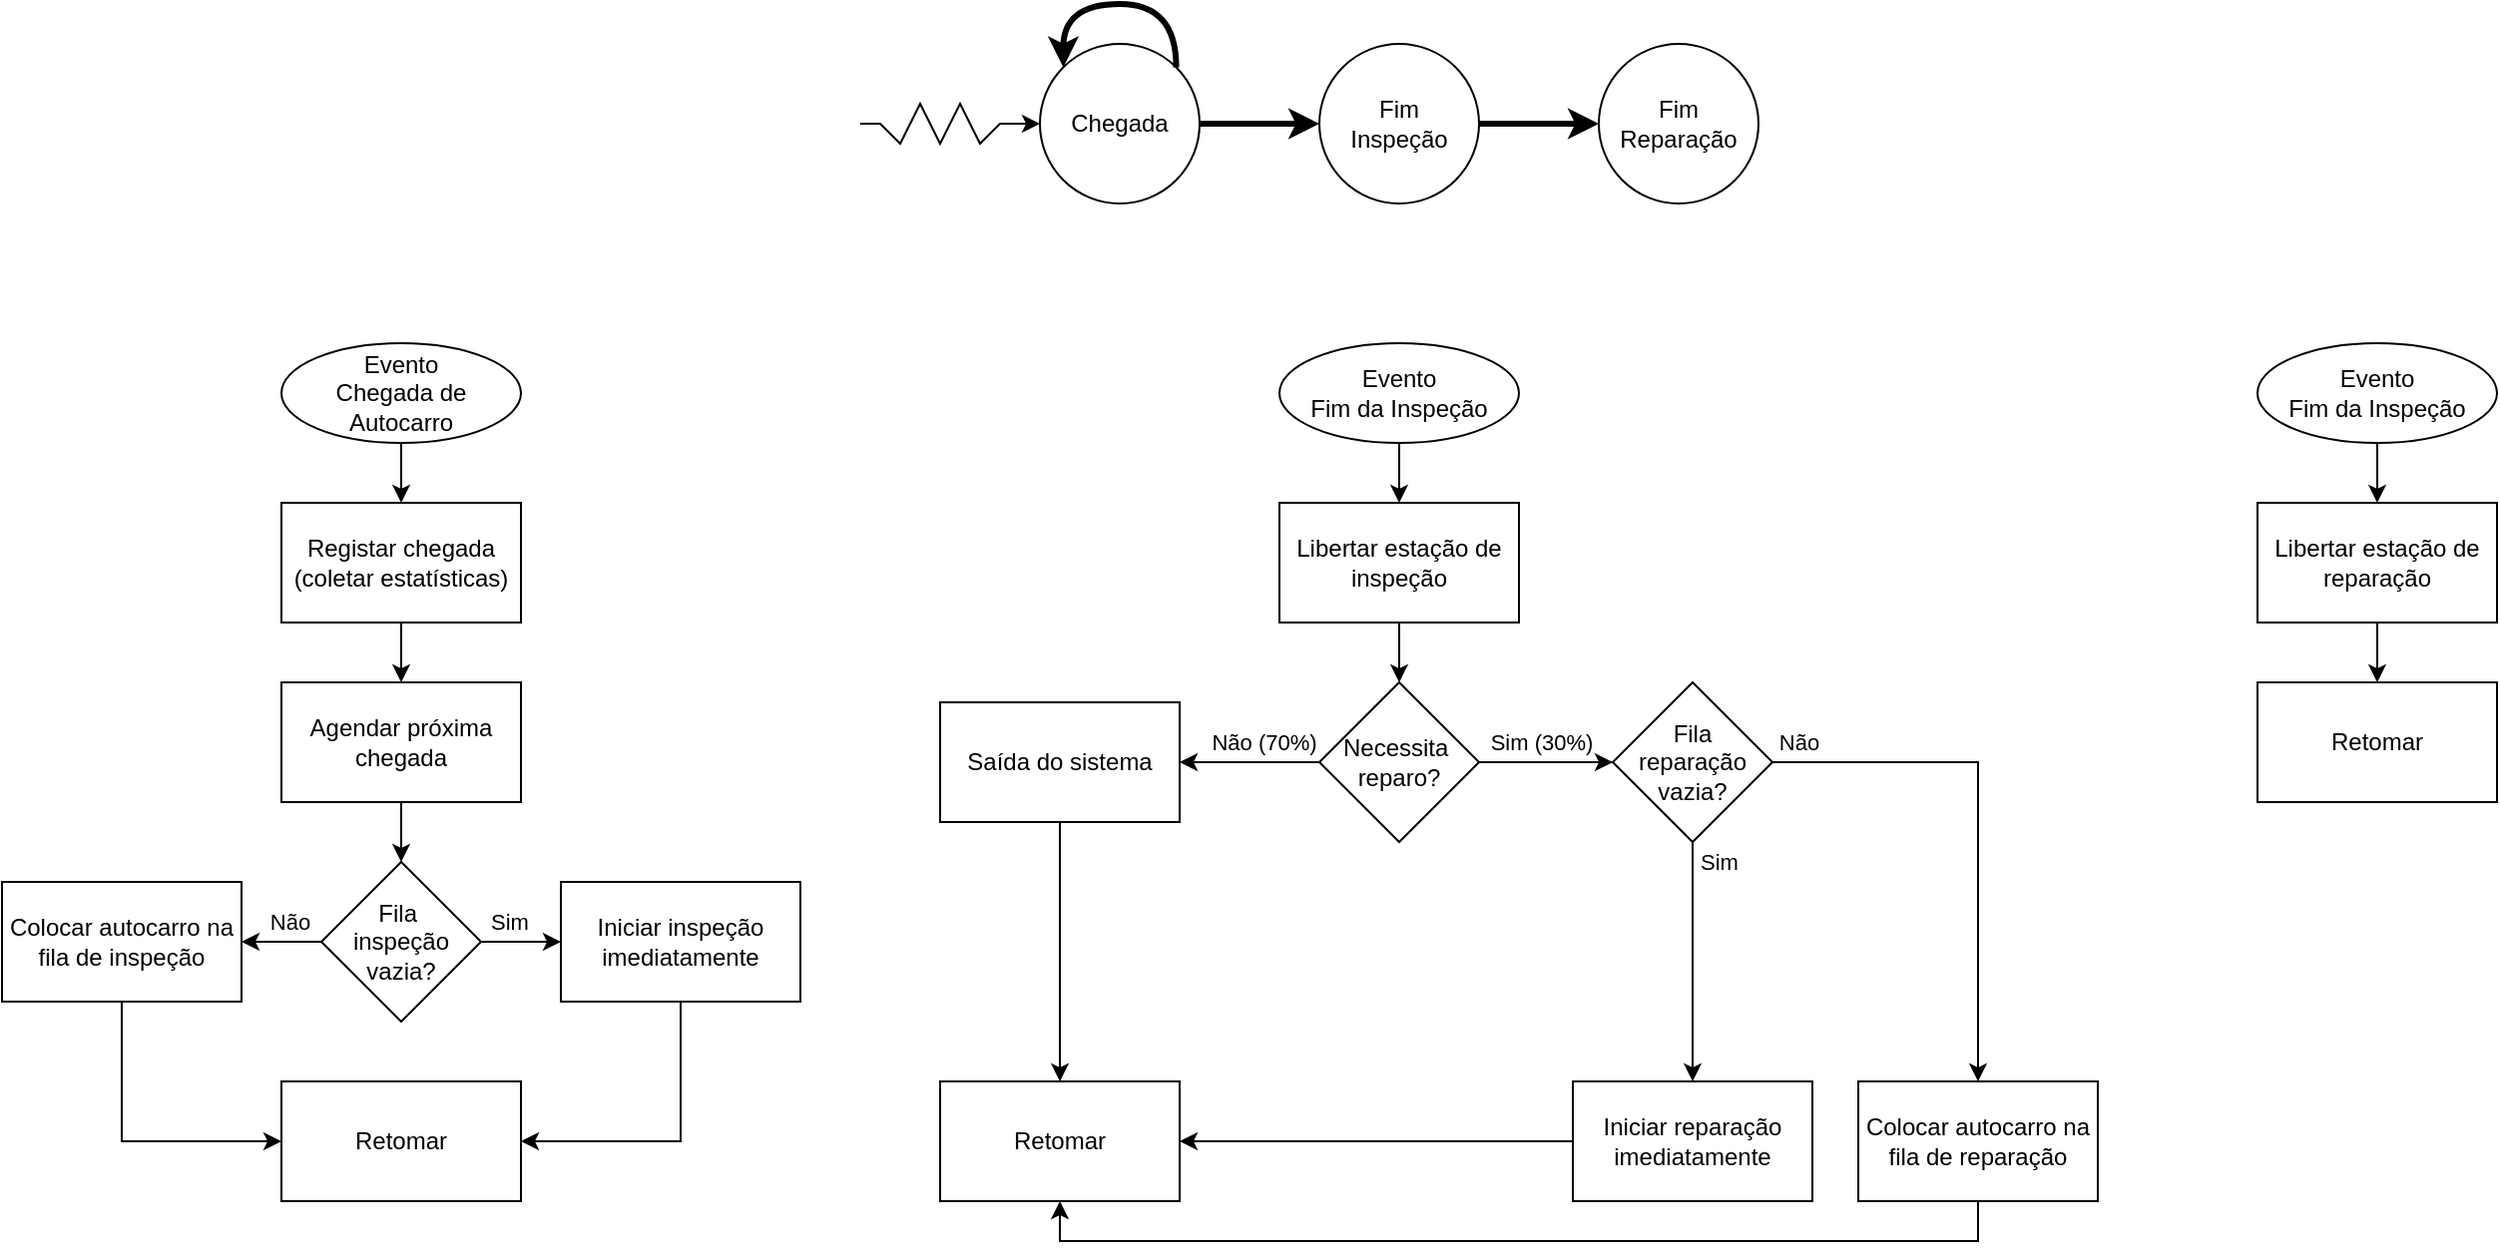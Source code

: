 <mxfile version="26.2.2">
  <diagram name="Event Graph" id="xQIqP9B8EkHaDndvP4lS">
    <mxGraphModel dx="1685" dy="668" grid="1" gridSize="10" guides="1" tooltips="1" connect="1" arrows="1" fold="1" page="1" pageScale="1" pageWidth="827" pageHeight="1169" math="0" shadow="0">
      <root>
        <mxCell id="0" />
        <mxCell id="1" parent="0" />
        <mxCell id="64srJHB6CfgUwi0BDVQg-17" style="edgeStyle=orthogonalEdgeStyle;rounded=0;orthogonalLoop=1;jettySize=auto;html=1;exitX=1;exitY=0.5;exitDx=0;exitDy=0;entryX=0;entryY=0.5;entryDx=0;entryDy=0;strokeWidth=3;" edge="1" parent="1" source="64srJHB6CfgUwi0BDVQg-12" target="64srJHB6CfgUwi0BDVQg-13">
          <mxGeometry relative="1" as="geometry" />
        </mxCell>
        <mxCell id="64srJHB6CfgUwi0BDVQg-12" value="Chegada" style="ellipse;whiteSpace=wrap;html=1;aspect=fixed;" vertex="1" parent="1">
          <mxGeometry x="250" y="250" width="80" height="80" as="geometry" />
        </mxCell>
        <mxCell id="64srJHB6CfgUwi0BDVQg-18" style="edgeStyle=orthogonalEdgeStyle;rounded=0;orthogonalLoop=1;jettySize=auto;html=1;exitX=1;exitY=0.5;exitDx=0;exitDy=0;entryX=0;entryY=0.5;entryDx=0;entryDy=0;strokeWidth=3;" edge="1" parent="1" source="64srJHB6CfgUwi0BDVQg-13" target="64srJHB6CfgUwi0BDVQg-14">
          <mxGeometry relative="1" as="geometry" />
        </mxCell>
        <mxCell id="64srJHB6CfgUwi0BDVQg-13" value="Fim&lt;br&gt;Inspeção" style="ellipse;whiteSpace=wrap;html=1;aspect=fixed;" vertex="1" parent="1">
          <mxGeometry x="390" y="250" width="80" height="80" as="geometry" />
        </mxCell>
        <mxCell id="64srJHB6CfgUwi0BDVQg-14" value="Fim&lt;br&gt;Reparação" style="ellipse;whiteSpace=wrap;html=1;aspect=fixed;" vertex="1" parent="1">
          <mxGeometry x="530" y="250" width="80" height="80" as="geometry" />
        </mxCell>
        <mxCell id="64srJHB6CfgUwi0BDVQg-15" style="edgeStyle=orthogonalEdgeStyle;rounded=0;orthogonalLoop=1;jettySize=auto;html=1;exitX=1;exitY=0;exitDx=0;exitDy=0;entryX=0;entryY=0;entryDx=0;entryDy=0;curved=1;strokeWidth=3;" edge="1" parent="1" source="64srJHB6CfgUwi0BDVQg-12" target="64srJHB6CfgUwi0BDVQg-12">
          <mxGeometry relative="1" as="geometry">
            <Array as="points">
              <mxPoint x="319" y="230" />
              <mxPoint x="262" y="230" />
            </Array>
          </mxGeometry>
        </mxCell>
        <mxCell id="64srJHB6CfgUwi0BDVQg-22" value="" style="endArrow=classic;html=1;rounded=0;entryX=0;entryY=0.5;entryDx=0;entryDy=0;" edge="1" parent="1" target="64srJHB6CfgUwi0BDVQg-12">
          <mxGeometry width="50" height="50" relative="1" as="geometry">
            <mxPoint x="160" y="290" as="sourcePoint" />
            <mxPoint x="340" y="260" as="targetPoint" />
            <Array as="points">
              <mxPoint x="170" y="290" />
              <mxPoint x="180" y="300" />
              <mxPoint x="190" y="280" />
              <mxPoint x="200" y="300" />
              <mxPoint x="210" y="280" />
              <mxPoint x="220" y="300" />
              <mxPoint x="230" y="290" />
            </Array>
          </mxGeometry>
        </mxCell>
        <mxCell id="2UPEshlx9W18VEsSvaUy-1" style="edgeStyle=orthogonalEdgeStyle;rounded=0;orthogonalLoop=1;jettySize=auto;html=1;exitX=0.5;exitY=1;exitDx=0;exitDy=0;entryX=0.5;entryY=0;entryDx=0;entryDy=0;" edge="1" parent="1" source="2UPEshlx9W18VEsSvaUy-2" target="2UPEshlx9W18VEsSvaUy-4">
          <mxGeometry relative="1" as="geometry" />
        </mxCell>
        <mxCell id="2UPEshlx9W18VEsSvaUy-2" value="Evento&lt;br&gt;Chegada de Autocarro" style="ellipse;whiteSpace=wrap;html=1;" vertex="1" parent="1">
          <mxGeometry x="-130" y="400" width="120" height="50" as="geometry" />
        </mxCell>
        <mxCell id="2UPEshlx9W18VEsSvaUy-3" style="edgeStyle=orthogonalEdgeStyle;rounded=0;orthogonalLoop=1;jettySize=auto;html=1;exitX=0.5;exitY=1;exitDx=0;exitDy=0;entryX=0.5;entryY=0;entryDx=0;entryDy=0;" edge="1" parent="1" source="2UPEshlx9W18VEsSvaUy-4" target="2UPEshlx9W18VEsSvaUy-6">
          <mxGeometry relative="1" as="geometry" />
        </mxCell>
        <mxCell id="2UPEshlx9W18VEsSvaUy-4" value="Registar chegada&lt;br&gt;(coletar estatísticas)" style="rounded=0;whiteSpace=wrap;html=1;" vertex="1" parent="1">
          <mxGeometry x="-130" y="480" width="120" height="60" as="geometry" />
        </mxCell>
        <mxCell id="2UPEshlx9W18VEsSvaUy-5" style="edgeStyle=orthogonalEdgeStyle;rounded=0;orthogonalLoop=1;jettySize=auto;html=1;exitX=0.5;exitY=1;exitDx=0;exitDy=0;entryX=0.5;entryY=0;entryDx=0;entryDy=0;" edge="1" parent="1" source="2UPEshlx9W18VEsSvaUy-6" target="2UPEshlx9W18VEsSvaUy-16">
          <mxGeometry relative="1" as="geometry" />
        </mxCell>
        <mxCell id="2UPEshlx9W18VEsSvaUy-6" value="Agendar próxima chegada" style="rounded=0;whiteSpace=wrap;html=1;" vertex="1" parent="1">
          <mxGeometry x="-130" y="570" width="120" height="60" as="geometry" />
        </mxCell>
        <mxCell id="2UPEshlx9W18VEsSvaUy-7" style="edgeStyle=orthogonalEdgeStyle;rounded=0;orthogonalLoop=1;jettySize=auto;html=1;exitX=0.5;exitY=1;exitDx=0;exitDy=0;entryX=1;entryY=0.5;entryDx=0;entryDy=0;" edge="1" parent="1" source="2UPEshlx9W18VEsSvaUy-8" target="2UPEshlx9W18VEsSvaUy-11">
          <mxGeometry relative="1" as="geometry" />
        </mxCell>
        <mxCell id="2UPEshlx9W18VEsSvaUy-8" value="Iniciar inspeção imediatamente" style="rounded=0;whiteSpace=wrap;html=1;" vertex="1" parent="1">
          <mxGeometry x="10" y="670" width="120" height="60" as="geometry" />
        </mxCell>
        <mxCell id="2UPEshlx9W18VEsSvaUy-9" style="edgeStyle=orthogonalEdgeStyle;rounded=0;orthogonalLoop=1;jettySize=auto;html=1;exitX=0.5;exitY=1;exitDx=0;exitDy=0;entryX=0;entryY=0.5;entryDx=0;entryDy=0;" edge="1" parent="1" source="2UPEshlx9W18VEsSvaUy-10" target="2UPEshlx9W18VEsSvaUy-11">
          <mxGeometry relative="1" as="geometry" />
        </mxCell>
        <mxCell id="2UPEshlx9W18VEsSvaUy-10" value="Colocar autocarro na fila de inspeção" style="rounded=0;whiteSpace=wrap;html=1;" vertex="1" parent="1">
          <mxGeometry x="-270" y="670" width="120" height="60" as="geometry" />
        </mxCell>
        <mxCell id="2UPEshlx9W18VEsSvaUy-11" value="Retomar" style="rounded=0;whiteSpace=wrap;html=1;" vertex="1" parent="1">
          <mxGeometry x="-130" y="770" width="120" height="60" as="geometry" />
        </mxCell>
        <mxCell id="2UPEshlx9W18VEsSvaUy-12" style="edgeStyle=orthogonalEdgeStyle;rounded=0;orthogonalLoop=1;jettySize=auto;html=1;exitX=0;exitY=0.5;exitDx=0;exitDy=0;entryX=1;entryY=0.5;entryDx=0;entryDy=0;" edge="1" parent="1" source="2UPEshlx9W18VEsSvaUy-16" target="2UPEshlx9W18VEsSvaUy-10">
          <mxGeometry relative="1" as="geometry" />
        </mxCell>
        <mxCell id="2UPEshlx9W18VEsSvaUy-13" value="Não" style="edgeLabel;html=1;align=center;verticalAlign=middle;resizable=0;points=[];" vertex="1" connectable="0" parent="2UPEshlx9W18VEsSvaUy-12">
          <mxGeometry x="-0.2" relative="1" as="geometry">
            <mxPoint y="-10" as="offset" />
          </mxGeometry>
        </mxCell>
        <mxCell id="2UPEshlx9W18VEsSvaUy-14" style="edgeStyle=orthogonalEdgeStyle;rounded=0;orthogonalLoop=1;jettySize=auto;html=1;exitX=1;exitY=0.5;exitDx=0;exitDy=0;entryX=0;entryY=0.5;entryDx=0;entryDy=0;" edge="1" parent="1" source="2UPEshlx9W18VEsSvaUy-16" target="2UPEshlx9W18VEsSvaUy-8">
          <mxGeometry relative="1" as="geometry" />
        </mxCell>
        <mxCell id="2UPEshlx9W18VEsSvaUy-15" value="Sim" style="edgeLabel;html=1;align=center;verticalAlign=middle;resizable=0;points=[];" vertex="1" connectable="0" parent="2UPEshlx9W18VEsSvaUy-14">
          <mxGeometry x="-0.3" relative="1" as="geometry">
            <mxPoint y="-10" as="offset" />
          </mxGeometry>
        </mxCell>
        <mxCell id="2UPEshlx9W18VEsSvaUy-16" value="Fila&amp;nbsp;&lt;div&gt;inspeção&lt;div&gt;vazia?&lt;/div&gt;&lt;/div&gt;" style="rhombus;whiteSpace=wrap;html=1;" vertex="1" parent="1">
          <mxGeometry x="-110" y="660" width="80" height="80" as="geometry" />
        </mxCell>
        <mxCell id="2UPEshlx9W18VEsSvaUy-17" style="edgeStyle=orthogonalEdgeStyle;rounded=0;orthogonalLoop=1;jettySize=auto;html=1;exitX=0.5;exitY=1;exitDx=0;exitDy=0;entryX=0.5;entryY=0;entryDx=0;entryDy=0;" edge="1" parent="1" source="2UPEshlx9W18VEsSvaUy-18" target="2UPEshlx9W18VEsSvaUy-20">
          <mxGeometry relative="1" as="geometry" />
        </mxCell>
        <mxCell id="2UPEshlx9W18VEsSvaUy-18" value="Evento&lt;br&gt;Fim da Inspeção" style="ellipse;whiteSpace=wrap;html=1;" vertex="1" parent="1">
          <mxGeometry x="370" y="400" width="120" height="50" as="geometry" />
        </mxCell>
        <mxCell id="2UPEshlx9W18VEsSvaUy-19" style="edgeStyle=orthogonalEdgeStyle;rounded=0;orthogonalLoop=1;jettySize=auto;html=1;exitX=0.5;exitY=1;exitDx=0;exitDy=0;entryX=0.5;entryY=0;entryDx=0;entryDy=0;" edge="1" parent="1" source="2UPEshlx9W18VEsSvaUy-20" target="2UPEshlx9W18VEsSvaUy-28">
          <mxGeometry relative="1" as="geometry">
            <mxPoint x="430" y="570" as="targetPoint" />
          </mxGeometry>
        </mxCell>
        <mxCell id="2UPEshlx9W18VEsSvaUy-20" value="Libertar estação de inspeção" style="rounded=0;whiteSpace=wrap;html=1;" vertex="1" parent="1">
          <mxGeometry x="370" y="480" width="120" height="60" as="geometry" />
        </mxCell>
        <mxCell id="2UPEshlx9W18VEsSvaUy-21" style="edgeStyle=orthogonalEdgeStyle;rounded=0;orthogonalLoop=1;jettySize=auto;html=1;exitX=0.5;exitY=1;exitDx=0;exitDy=0;entryX=0.5;entryY=0;entryDx=0;entryDy=0;" edge="1" parent="1" source="2UPEshlx9W18VEsSvaUy-22" target="2UPEshlx9W18VEsSvaUy-23">
          <mxGeometry relative="1" as="geometry" />
        </mxCell>
        <mxCell id="2UPEshlx9W18VEsSvaUy-22" value="Saída do sistema" style="rounded=0;whiteSpace=wrap;html=1;" vertex="1" parent="1">
          <mxGeometry x="200" y="580" width="120" height="60" as="geometry" />
        </mxCell>
        <mxCell id="2UPEshlx9W18VEsSvaUy-23" value="Retomar" style="rounded=0;whiteSpace=wrap;html=1;" vertex="1" parent="1">
          <mxGeometry x="200" y="770" width="120" height="60" as="geometry" />
        </mxCell>
        <mxCell id="2UPEshlx9W18VEsSvaUy-24" style="edgeStyle=orthogonalEdgeStyle;rounded=0;orthogonalLoop=1;jettySize=auto;html=1;exitX=0;exitY=0.5;exitDx=0;exitDy=0;entryX=1;entryY=0.5;entryDx=0;entryDy=0;" edge="1" parent="1" source="2UPEshlx9W18VEsSvaUy-28" target="2UPEshlx9W18VEsSvaUy-22">
          <mxGeometry relative="1" as="geometry" />
        </mxCell>
        <mxCell id="2UPEshlx9W18VEsSvaUy-25" value="Não (70%)" style="edgeLabel;html=1;align=center;verticalAlign=middle;resizable=0;points=[];" vertex="1" connectable="0" parent="2UPEshlx9W18VEsSvaUy-24">
          <mxGeometry x="-0.2" relative="1" as="geometry">
            <mxPoint y="-10" as="offset" />
          </mxGeometry>
        </mxCell>
        <mxCell id="2UPEshlx9W18VEsSvaUy-26" style="edgeStyle=orthogonalEdgeStyle;rounded=0;orthogonalLoop=1;jettySize=auto;html=1;exitX=1;exitY=0.5;exitDx=0;exitDy=0;entryX=0;entryY=0.5;entryDx=0;entryDy=0;" edge="1" parent="1" source="2UPEshlx9W18VEsSvaUy-28" target="2UPEshlx9W18VEsSvaUy-37">
          <mxGeometry relative="1" as="geometry">
            <mxPoint x="530" y="620" as="targetPoint" />
          </mxGeometry>
        </mxCell>
        <mxCell id="2UPEshlx9W18VEsSvaUy-27" value="Sim (30%)" style="edgeLabel;html=1;align=center;verticalAlign=middle;resizable=0;points=[];" vertex="1" connectable="0" parent="2UPEshlx9W18VEsSvaUy-26">
          <mxGeometry x="-0.3" relative="1" as="geometry">
            <mxPoint x="7" y="-10" as="offset" />
          </mxGeometry>
        </mxCell>
        <mxCell id="2UPEshlx9W18VEsSvaUy-28" value="Necessita&amp;nbsp;&lt;div&gt;reparo?&lt;/div&gt;" style="rhombus;whiteSpace=wrap;html=1;" vertex="1" parent="1">
          <mxGeometry x="390" y="570" width="80" height="80" as="geometry" />
        </mxCell>
        <mxCell id="2UPEshlx9W18VEsSvaUy-29" style="edgeStyle=orthogonalEdgeStyle;rounded=0;orthogonalLoop=1;jettySize=auto;html=1;exitX=0;exitY=0.5;exitDx=0;exitDy=0;entryX=1;entryY=0.5;entryDx=0;entryDy=0;" edge="1" parent="1" source="2UPEshlx9W18VEsSvaUy-30" target="2UPEshlx9W18VEsSvaUy-23">
          <mxGeometry relative="1" as="geometry" />
        </mxCell>
        <mxCell id="2UPEshlx9W18VEsSvaUy-30" value="Iniciar reparação imediatamente" style="rounded=0;whiteSpace=wrap;html=1;" vertex="1" parent="1">
          <mxGeometry x="517" y="770" width="120" height="60" as="geometry" />
        </mxCell>
        <mxCell id="2UPEshlx9W18VEsSvaUy-31" style="edgeStyle=orthogonalEdgeStyle;rounded=0;orthogonalLoop=1;jettySize=auto;html=1;exitX=0.5;exitY=1;exitDx=0;exitDy=0;entryX=0.5;entryY=1;entryDx=0;entryDy=0;" edge="1" parent="1" source="2UPEshlx9W18VEsSvaUy-32" target="2UPEshlx9W18VEsSvaUy-23">
          <mxGeometry relative="1" as="geometry" />
        </mxCell>
        <mxCell id="2UPEshlx9W18VEsSvaUy-32" value="Colocar autocarro na fila de reparação" style="rounded=0;whiteSpace=wrap;html=1;" vertex="1" parent="1">
          <mxGeometry x="660" y="770" width="120" height="60" as="geometry" />
        </mxCell>
        <mxCell id="2UPEshlx9W18VEsSvaUy-33" style="edgeStyle=orthogonalEdgeStyle;rounded=0;orthogonalLoop=1;jettySize=auto;html=1;exitX=1;exitY=0.5;exitDx=0;exitDy=0;entryX=0.5;entryY=0;entryDx=0;entryDy=0;" edge="1" parent="1" source="2UPEshlx9W18VEsSvaUy-37" target="2UPEshlx9W18VEsSvaUy-32">
          <mxGeometry relative="1" as="geometry">
            <Array as="points">
              <mxPoint x="720" y="610" />
            </Array>
          </mxGeometry>
        </mxCell>
        <mxCell id="2UPEshlx9W18VEsSvaUy-34" value="Não" style="edgeLabel;html=1;align=center;verticalAlign=middle;resizable=0;points=[];" vertex="1" connectable="0" parent="2UPEshlx9W18VEsSvaUy-33">
          <mxGeometry x="-0.2" relative="1" as="geometry">
            <mxPoint x="-90" y="-12" as="offset" />
          </mxGeometry>
        </mxCell>
        <mxCell id="2UPEshlx9W18VEsSvaUy-35" style="edgeStyle=orthogonalEdgeStyle;rounded=0;orthogonalLoop=1;jettySize=auto;html=1;exitX=0.5;exitY=1;exitDx=0;exitDy=0;entryX=0.5;entryY=0;entryDx=0;entryDy=0;" edge="1" parent="1" source="2UPEshlx9W18VEsSvaUy-37" target="2UPEshlx9W18VEsSvaUy-30">
          <mxGeometry relative="1" as="geometry" />
        </mxCell>
        <mxCell id="2UPEshlx9W18VEsSvaUy-36" value="Sim" style="edgeLabel;html=1;align=center;verticalAlign=middle;resizable=0;points=[];" vertex="1" connectable="0" parent="2UPEshlx9W18VEsSvaUy-35">
          <mxGeometry x="-0.3" relative="1" as="geometry">
            <mxPoint x="13" y="-32" as="offset" />
          </mxGeometry>
        </mxCell>
        <mxCell id="2UPEshlx9W18VEsSvaUy-37" value="Fila&lt;div&gt;reparação&lt;/div&gt;&lt;div&gt;vazia?&lt;/div&gt;" style="rhombus;whiteSpace=wrap;html=1;" vertex="1" parent="1">
          <mxGeometry x="537" y="570" width="80" height="80" as="geometry" />
        </mxCell>
        <mxCell id="2UPEshlx9W18VEsSvaUy-38" style="edgeStyle=orthogonalEdgeStyle;rounded=0;orthogonalLoop=1;jettySize=auto;html=1;exitX=0.5;exitY=1;exitDx=0;exitDy=0;entryX=0.5;entryY=0;entryDx=0;entryDy=0;" edge="1" parent="1" source="2UPEshlx9W18VEsSvaUy-39" target="2UPEshlx9W18VEsSvaUy-41">
          <mxGeometry relative="1" as="geometry" />
        </mxCell>
        <mxCell id="2UPEshlx9W18VEsSvaUy-39" value="&lt;div&gt;Evento&lt;/div&gt;&lt;div&gt;Fim da Inspeção&lt;/div&gt;" style="ellipse;whiteSpace=wrap;html=1;" vertex="1" parent="1">
          <mxGeometry x="860" y="400" width="120" height="50" as="geometry" />
        </mxCell>
        <mxCell id="2UPEshlx9W18VEsSvaUy-40" style="edgeStyle=orthogonalEdgeStyle;rounded=0;orthogonalLoop=1;jettySize=auto;html=1;exitX=0.5;exitY=1;exitDx=0;exitDy=0;entryX=0.5;entryY=0;entryDx=0;entryDy=0;" edge="1" parent="1" source="2UPEshlx9W18VEsSvaUy-41" target="2UPEshlx9W18VEsSvaUy-42">
          <mxGeometry relative="1" as="geometry" />
        </mxCell>
        <mxCell id="2UPEshlx9W18VEsSvaUy-41" value="Libertar estação de reparação" style="rounded=0;whiteSpace=wrap;html=1;" vertex="1" parent="1">
          <mxGeometry x="860" y="480" width="120" height="60" as="geometry" />
        </mxCell>
        <mxCell id="2UPEshlx9W18VEsSvaUy-42" value="Retomar" style="rounded=0;whiteSpace=wrap;html=1;" vertex="1" parent="1">
          <mxGeometry x="860" y="570" width="120" height="60" as="geometry" />
        </mxCell>
      </root>
    </mxGraphModel>
  </diagram>
</mxfile>
